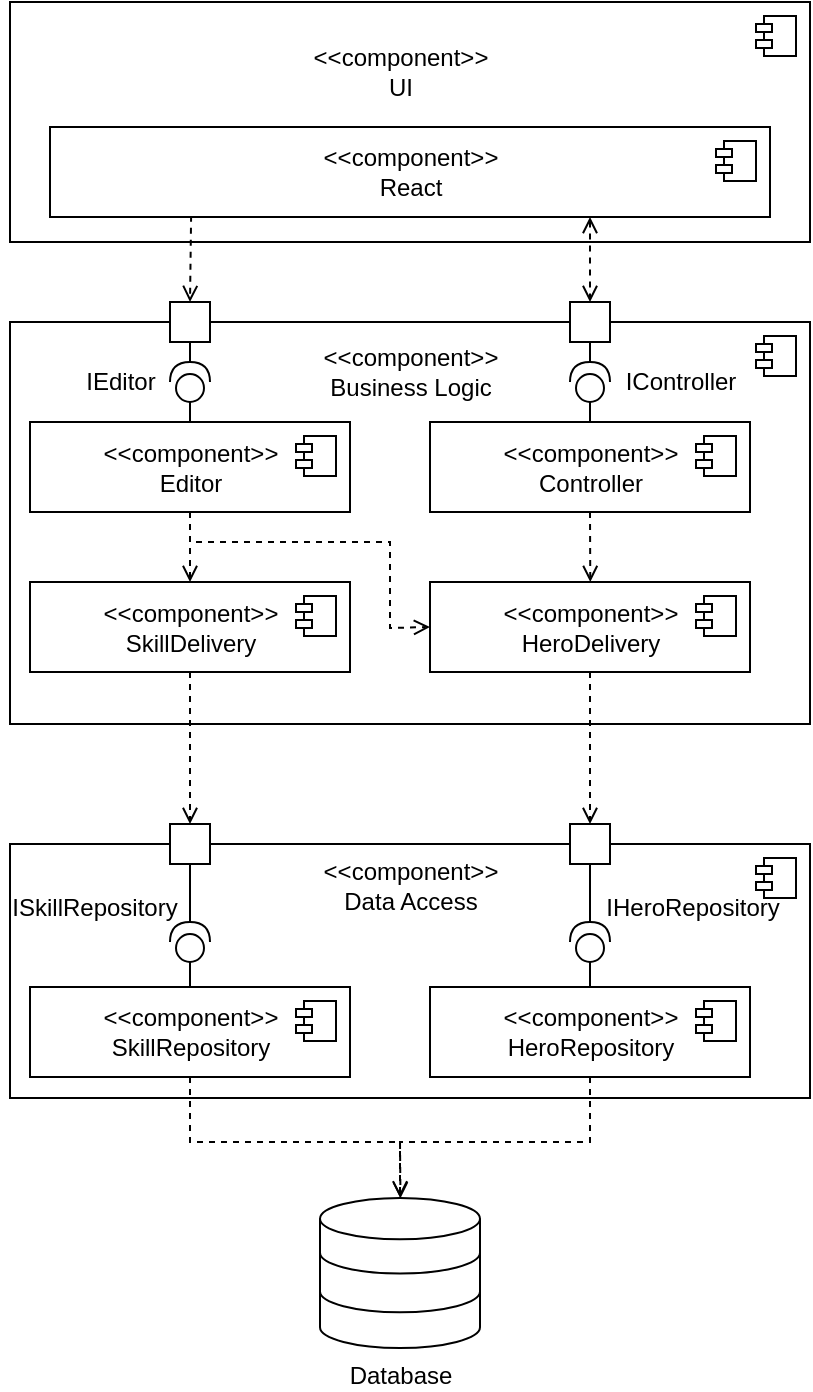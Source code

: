 <mxfile>
    <diagram id="ZishI27C55qHxQkGhyAE" name="Page-1">
        <mxGraphModel dx="632" dy="336" grid="0" gridSize="10" guides="1" tooltips="1" connect="1" arrows="1" fold="1" page="0" pageScale="1" pageWidth="827" pageHeight="1169" math="0" shadow="0">
            <root>
                <mxCell id="0"/>
                <mxCell id="1" parent="0"/>
                <mxCell id="64" value="" style="html=1;dropTarget=0;" vertex="1" parent="1">
                    <mxGeometry x="260" y="601" width="400" height="127" as="geometry"/>
                </mxCell>
                <mxCell id="65" value="" style="shape=module;jettyWidth=8;jettyHeight=4;" vertex="1" parent="64">
                    <mxGeometry x="1" width="20" height="20" relative="1" as="geometry">
                        <mxPoint x="-27" y="7" as="offset"/>
                    </mxGeometry>
                </mxCell>
                <mxCell id="2" value="" style="html=1;dropTarget=0;" vertex="1" parent="1">
                    <mxGeometry x="260" y="180" width="400" height="120" as="geometry"/>
                </mxCell>
                <mxCell id="3" value="" style="shape=module;jettyWidth=8;jettyHeight=4;" vertex="1" parent="2">
                    <mxGeometry x="1" width="20" height="20" relative="1" as="geometry">
                        <mxPoint x="-27" y="7" as="offset"/>
                    </mxGeometry>
                </mxCell>
                <mxCell id="4" value="&amp;lt;&amp;lt;component&amp;gt;&amp;gt;&lt;br&gt;UI" style="text;html=1;resizable=0;autosize=1;align=center;verticalAlign=middle;points=[];fillColor=none;strokeColor=none;rounded=0;" vertex="1" parent="1">
                    <mxGeometry x="405" y="200" width="100" height="30" as="geometry"/>
                </mxCell>
                <mxCell id="54" style="edgeStyle=none;html=1;exitX=0.985;exitY=0.804;exitDx=0;exitDy=0;entryX=0.5;entryY=0;entryDx=0;entryDy=0;dashed=1;endArrow=open;endFill=0;exitPerimeter=0;" edge="1" parent="1" source="5" target="29">
                    <mxGeometry relative="1" as="geometry"/>
                </mxCell>
                <mxCell id="55" style="edgeStyle=none;html=1;exitX=1;exitY=0.25;exitDx=0;exitDy=0;entryX=0.5;entryY=0;entryDx=0;entryDy=0;dashed=1;endArrow=open;endFill=0;startArrow=open;startFill=0;" edge="1" parent="1" source="5" target="34">
                    <mxGeometry relative="1" as="geometry"/>
                </mxCell>
                <mxCell id="5" value="&amp;lt;&amp;lt;component&amp;gt;&amp;gt;&lt;br&gt;React" style="html=1;dropTarget=0;direction=south;" vertex="1" parent="1">
                    <mxGeometry x="280" y="242.5" width="360" height="45" as="geometry"/>
                </mxCell>
                <mxCell id="6" value="" style="shape=module;jettyWidth=8;jettyHeight=4;" vertex="1" parent="5">
                    <mxGeometry x="1" width="20" height="20" relative="1" as="geometry">
                        <mxPoint x="-27" y="7" as="offset"/>
                    </mxGeometry>
                </mxCell>
                <mxCell id="7" value="" style="html=1;dropTarget=0;" vertex="1" parent="1">
                    <mxGeometry x="260" y="340" width="400" height="201" as="geometry"/>
                </mxCell>
                <mxCell id="8" value="" style="shape=module;jettyWidth=8;jettyHeight=4;" vertex="1" parent="7">
                    <mxGeometry x="1" width="20" height="20" relative="1" as="geometry">
                        <mxPoint x="-27" y="7" as="offset"/>
                    </mxGeometry>
                </mxCell>
                <mxCell id="9" value="&amp;lt;&amp;lt;component&amp;gt;&amp;gt;&lt;br&gt;Business Logic" style="text;html=1;resizable=0;autosize=1;align=center;verticalAlign=middle;points=[];fillColor=none;strokeColor=none;rounded=0;" vertex="1" parent="1">
                    <mxGeometry x="410" y="350" width="100" height="30" as="geometry"/>
                </mxCell>
                <mxCell id="58" style="edgeStyle=none;rounded=0;html=1;exitX=1;exitY=0.5;exitDx=0;exitDy=0;entryX=0;entryY=0.5;entryDx=0;entryDy=0;dashed=1;endArrow=open;endFill=0;" edge="1" parent="1" source="10" target="17">
                    <mxGeometry relative="1" as="geometry"/>
                </mxCell>
                <mxCell id="59" style="edgeStyle=none;rounded=0;html=1;exitX=1;exitY=0.5;exitDx=0;exitDy=0;entryX=0.5;entryY=1;entryDx=0;entryDy=0;dashed=1;endArrow=open;endFill=0;" edge="1" parent="1" source="10" target="19">
                    <mxGeometry relative="1" as="geometry">
                        <Array as="points">
                            <mxPoint x="350" y="450"/>
                            <mxPoint x="450" y="450"/>
                            <mxPoint x="450" y="493"/>
                        </Array>
                    </mxGeometry>
                </mxCell>
                <mxCell id="10" value="&amp;lt;&amp;lt;component&amp;gt;&amp;gt;&lt;br&gt;Editor" style="html=1;dropTarget=0;direction=south;" vertex="1" parent="1">
                    <mxGeometry x="270" y="390" width="160" height="45" as="geometry"/>
                </mxCell>
                <mxCell id="11" value="" style="shape=module;jettyWidth=8;jettyHeight=4;" vertex="1" parent="10">
                    <mxGeometry x="1" width="20" height="20" relative="1" as="geometry">
                        <mxPoint x="-27" y="7" as="offset"/>
                    </mxGeometry>
                </mxCell>
                <mxCell id="57" style="edgeStyle=none;rounded=0;html=1;exitX=1;exitY=0.5;exitDx=0;exitDy=0;dashed=1;endArrow=open;endFill=0;" edge="1" parent="1" source="12">
                    <mxGeometry relative="1" as="geometry">
                        <mxPoint x="550.138" y="470" as="targetPoint"/>
                    </mxGeometry>
                </mxCell>
                <mxCell id="12" value="&amp;lt;&amp;lt;component&amp;gt;&amp;gt;&lt;br&gt;Controller" style="html=1;dropTarget=0;direction=south;" vertex="1" parent="1">
                    <mxGeometry x="470" y="390" width="160" height="45" as="geometry"/>
                </mxCell>
                <mxCell id="13" value="" style="shape=module;jettyWidth=8;jettyHeight=4;" vertex="1" parent="12">
                    <mxGeometry x="1" width="20" height="20" relative="1" as="geometry">
                        <mxPoint x="-27" y="7" as="offset"/>
                    </mxGeometry>
                </mxCell>
                <mxCell id="68" style="edgeStyle=none;rounded=0;html=1;exitX=1;exitY=0.5;exitDx=0;exitDy=0;entryX=0.5;entryY=0;entryDx=0;entryDy=0;dashed=1;startArrow=none;startFill=0;endArrow=open;endFill=0;" edge="1" parent="1" source="17" target="66">
                    <mxGeometry relative="1" as="geometry"/>
                </mxCell>
                <mxCell id="17" value="&amp;lt;&amp;lt;component&amp;gt;&amp;gt;&lt;br&gt;SkillDelivery" style="html=1;dropTarget=0;direction=south;" vertex="1" parent="1">
                    <mxGeometry x="270" y="470" width="160" height="45" as="geometry"/>
                </mxCell>
                <mxCell id="18" value="" style="shape=module;jettyWidth=8;jettyHeight=4;" vertex="1" parent="17">
                    <mxGeometry x="1" width="20" height="20" relative="1" as="geometry">
                        <mxPoint x="-27" y="7" as="offset"/>
                    </mxGeometry>
                </mxCell>
                <mxCell id="52" style="edgeStyle=none;html=1;exitX=1;exitY=0.5;exitDx=0;exitDy=0;entryX=0.5;entryY=0;entryDx=0;entryDy=0;dashed=1;endArrow=open;endFill=0;startArrow=none;" edge="1" parent="1" source="19" target="69">
                    <mxGeometry relative="1" as="geometry"/>
                </mxCell>
                <mxCell id="19" value="&amp;lt;&amp;lt;component&amp;gt;&amp;gt;&lt;br&gt;HeroDelivery" style="html=1;dropTarget=0;direction=south;" vertex="1" parent="1">
                    <mxGeometry x="470" y="470" width="160" height="45" as="geometry"/>
                </mxCell>
                <mxCell id="20" value="" style="shape=module;jettyWidth=8;jettyHeight=4;" vertex="1" parent="19">
                    <mxGeometry x="1" width="20" height="20" relative="1" as="geometry">
                        <mxPoint x="-27" y="7" as="offset"/>
                    </mxGeometry>
                </mxCell>
                <mxCell id="27" value="IController" style="text;html=1;resizable=0;autosize=1;align=center;verticalAlign=middle;points=[];fillColor=none;strokeColor=none;rounded=0;" vertex="1" parent="1">
                    <mxGeometry x="560" y="360" width="70" height="20" as="geometry"/>
                </mxCell>
                <mxCell id="30" style="edgeStyle=none;html=1;exitX=0;exitY=0.5;exitDx=0;exitDy=0;exitPerimeter=0;entryX=0;entryY=0.5;entryDx=0;entryDy=0;endArrow=none;endFill=0;" edge="1" parent="1" source="28" target="10">
                    <mxGeometry relative="1" as="geometry"/>
                </mxCell>
                <mxCell id="28" value="" style="shape=providedRequiredInterface;html=1;verticalLabelPosition=bottom;sketch=0;rotation=-90;" vertex="1" parent="1">
                    <mxGeometry x="340" y="360" width="20" height="20" as="geometry"/>
                </mxCell>
                <mxCell id="31" style="edgeStyle=none;html=1;exitX=0.5;exitY=1;exitDx=0;exitDy=0;entryX=1;entryY=0.5;entryDx=0;entryDy=0;entryPerimeter=0;endArrow=none;endFill=0;" edge="1" parent="1" source="29" target="28">
                    <mxGeometry relative="1" as="geometry"/>
                </mxCell>
                <mxCell id="29" value="" style="rounded=0;whiteSpace=wrap;html=1;" vertex="1" parent="1">
                    <mxGeometry x="340" y="330" width="20" height="20" as="geometry"/>
                </mxCell>
                <mxCell id="35" style="edgeStyle=none;html=1;exitX=0;exitY=0.5;exitDx=0;exitDy=0;exitPerimeter=0;entryX=0;entryY=0.5;entryDx=0;entryDy=0;endArrow=none;endFill=0;" edge="1" parent="1" source="32" target="12">
                    <mxGeometry relative="1" as="geometry"/>
                </mxCell>
                <mxCell id="32" value="" style="shape=providedRequiredInterface;html=1;verticalLabelPosition=bottom;sketch=0;rotation=-90;" vertex="1" parent="1">
                    <mxGeometry x="540" y="360" width="20" height="20" as="geometry"/>
                </mxCell>
                <mxCell id="33" style="edgeStyle=none;html=1;exitX=0.5;exitY=1;exitDx=0;exitDy=0;entryX=1;entryY=0.5;entryDx=0;entryDy=0;entryPerimeter=0;endArrow=none;endFill=0;" edge="1" parent="1" source="34" target="32">
                    <mxGeometry relative="1" as="geometry"/>
                </mxCell>
                <mxCell id="34" value="" style="rounded=0;whiteSpace=wrap;html=1;" vertex="1" parent="1">
                    <mxGeometry x="540" y="330" width="20" height="20" as="geometry"/>
                </mxCell>
                <mxCell id="38" value="IEditor" style="text;html=1;resizable=0;autosize=1;align=center;verticalAlign=middle;points=[];fillColor=none;strokeColor=none;rounded=0;" vertex="1" parent="1">
                    <mxGeometry x="290" y="360" width="50" height="20" as="geometry"/>
                </mxCell>
                <mxCell id="76" style="edgeStyle=none;rounded=0;html=1;exitX=1;exitY=0.5;exitDx=0;exitDy=0;entryX=0.503;entryY=0.002;entryDx=0;entryDy=0;entryPerimeter=0;dashed=1;startArrow=none;startFill=0;endArrow=open;endFill=0;" edge="1" parent="1" source="39" target="74">
                    <mxGeometry relative="1" as="geometry">
                        <Array as="points">
                            <mxPoint x="350" y="750"/>
                            <mxPoint x="455" y="750"/>
                        </Array>
                    </mxGeometry>
                </mxCell>
                <mxCell id="39" value="&amp;lt;&amp;lt;component&amp;gt;&amp;gt;&lt;br&gt;SkillRepository" style="html=1;dropTarget=0;direction=south;" vertex="1" parent="1">
                    <mxGeometry x="270" y="672.5" width="160" height="45" as="geometry"/>
                </mxCell>
                <mxCell id="40" value="" style="shape=module;jettyWidth=8;jettyHeight=4;" vertex="1" parent="39">
                    <mxGeometry x="1" width="20" height="20" relative="1" as="geometry">
                        <mxPoint x="-27" y="7" as="offset"/>
                    </mxGeometry>
                </mxCell>
                <mxCell id="75" style="edgeStyle=none;rounded=0;html=1;exitX=1;exitY=0.5;exitDx=0;exitDy=0;entryX=0.5;entryY=-0.004;entryDx=0;entryDy=0;entryPerimeter=0;startArrow=none;startFill=0;endArrow=open;endFill=0;dashed=1;" edge="1" parent="1" source="41" target="74">
                    <mxGeometry relative="1" as="geometry">
                        <Array as="points">
                            <mxPoint x="550" y="750"/>
                            <mxPoint x="455" y="750"/>
                        </Array>
                    </mxGeometry>
                </mxCell>
                <mxCell id="41" value="&amp;lt;&amp;lt;component&amp;gt;&amp;gt;&lt;br&gt;HeroRepository" style="html=1;dropTarget=0;direction=south;" vertex="1" parent="1">
                    <mxGeometry x="470" y="672.5" width="160" height="45" as="geometry"/>
                </mxCell>
                <mxCell id="42" value="" style="shape=module;jettyWidth=8;jettyHeight=4;" vertex="1" parent="41">
                    <mxGeometry x="1" width="20" height="20" relative="1" as="geometry">
                        <mxPoint x="-27" y="7" as="offset"/>
                    </mxGeometry>
                </mxCell>
                <mxCell id="48" style="edgeStyle=none;html=1;exitX=0;exitY=0.5;exitDx=0;exitDy=0;exitPerimeter=0;entryX=0;entryY=0.5;entryDx=0;entryDy=0;endArrow=none;endFill=0;" edge="1" parent="1" source="43" target="39">
                    <mxGeometry relative="1" as="geometry"/>
                </mxCell>
                <mxCell id="43" value="" style="shape=providedRequiredInterface;html=1;verticalLabelPosition=bottom;sketch=0;rotation=-90;" vertex="1" parent="1">
                    <mxGeometry x="340" y="640" width="20" height="20" as="geometry"/>
                </mxCell>
                <mxCell id="49" style="edgeStyle=none;html=1;exitX=0;exitY=0.5;exitDx=0;exitDy=0;exitPerimeter=0;entryX=0;entryY=0.5;entryDx=0;entryDy=0;endArrow=none;endFill=0;" edge="1" parent="1" source="44" target="41">
                    <mxGeometry relative="1" as="geometry"/>
                </mxCell>
                <mxCell id="44" value="" style="shape=providedRequiredInterface;html=1;verticalLabelPosition=bottom;sketch=0;rotation=-90;" vertex="1" parent="1">
                    <mxGeometry x="540" y="640" width="20" height="20" as="geometry"/>
                </mxCell>
                <mxCell id="45" value="ISkillRepository" style="text;html=1;resizable=0;autosize=1;align=center;verticalAlign=middle;points=[];fillColor=none;strokeColor=none;rounded=0;" vertex="1" parent="1">
                    <mxGeometry x="255" y="624" width="93" height="18" as="geometry"/>
                </mxCell>
                <mxCell id="47" value="IHeroRepository" style="text;html=1;resizable=0;autosize=1;align=center;verticalAlign=middle;points=[];fillColor=none;strokeColor=none;rounded=0;" vertex="1" parent="1">
                    <mxGeometry x="552" y="624" width="97" height="18" as="geometry"/>
                </mxCell>
                <mxCell id="71" style="edgeStyle=none;rounded=0;html=1;exitX=0.5;exitY=1;exitDx=0;exitDy=0;entryX=1;entryY=0.5;entryDx=0;entryDy=0;entryPerimeter=0;startArrow=none;startFill=0;endArrow=none;endFill=0;" edge="1" parent="1" source="66" target="43">
                    <mxGeometry relative="1" as="geometry"/>
                </mxCell>
                <mxCell id="66" value="" style="rounded=0;whiteSpace=wrap;html=1;" vertex="1" parent="1">
                    <mxGeometry x="340" y="591" width="20" height="20" as="geometry"/>
                </mxCell>
                <mxCell id="72" style="edgeStyle=none;rounded=0;html=1;exitX=0.5;exitY=1;exitDx=0;exitDy=0;entryX=1;entryY=0.5;entryDx=0;entryDy=0;entryPerimeter=0;startArrow=none;startFill=0;endArrow=none;endFill=0;" edge="1" parent="1" source="69" target="44">
                    <mxGeometry relative="1" as="geometry"/>
                </mxCell>
                <mxCell id="69" value="" style="rounded=0;whiteSpace=wrap;html=1;" vertex="1" parent="1">
                    <mxGeometry x="540" y="591" width="20" height="20" as="geometry"/>
                </mxCell>
                <mxCell id="73" value="&amp;lt;&amp;lt;component&amp;gt;&amp;gt;&lt;br&gt;Data Access" style="text;html=1;resizable=0;autosize=1;align=center;verticalAlign=middle;points=[];fillColor=none;strokeColor=none;rounded=0;" vertex="1" parent="1">
                    <mxGeometry x="411.5" y="606" width="97" height="32" as="geometry"/>
                </mxCell>
                <mxCell id="74" value="Database" style="html=1;verticalLabelPosition=bottom;align=center;labelBackgroundColor=#ffffff;verticalAlign=top;strokeWidth=1;strokeColor=#000000;shadow=0;dashed=0;shape=mxgraph.ios7.icons.data;" vertex="1" parent="1">
                    <mxGeometry x="415" y="778" width="80" height="75" as="geometry"/>
                </mxCell>
            </root>
        </mxGraphModel>
    </diagram>
</mxfile>